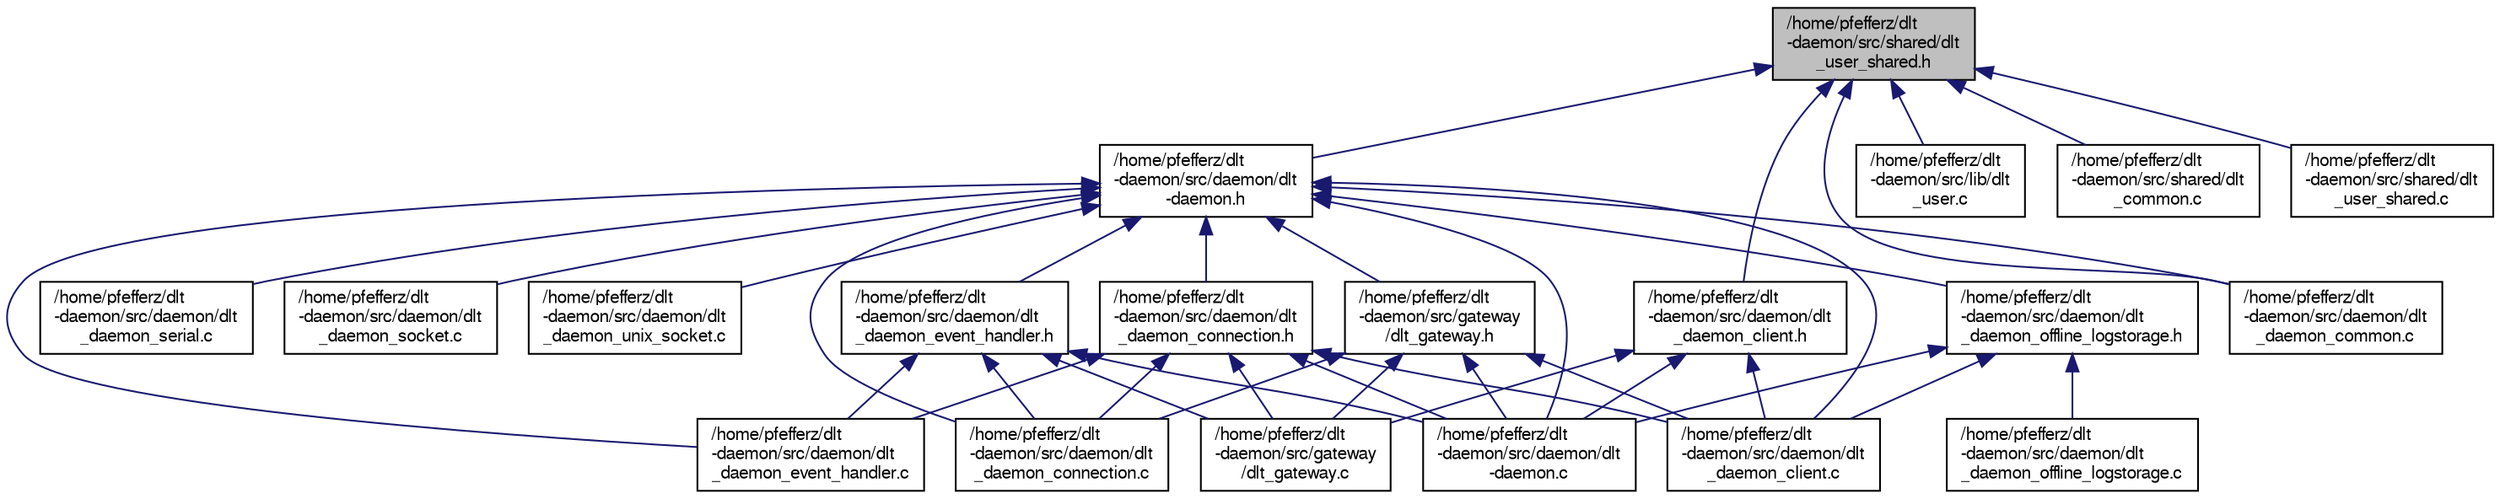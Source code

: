 digraph "/home/pfefferz/dlt-daemon/src/shared/dlt_user_shared.h"
{
  edge [fontname="FreeSans",fontsize="10",labelfontname="FreeSans",labelfontsize="10"];
  node [fontname="FreeSans",fontsize="10",shape=record];
  Node1 [label="/home/pfefferz/dlt\l-daemon/src/shared/dlt\l_user_shared.h",height=0.2,width=0.4,color="black", fillcolor="grey75", style="filled", fontcolor="black"];
  Node1 -> Node2 [dir="back",color="midnightblue",fontsize="10",style="solid",fontname="FreeSans"];
  Node2 [label="/home/pfefferz/dlt\l-daemon/src/daemon/dlt\l-daemon.h",height=0.2,width=0.4,color="black", fillcolor="white", style="filled",URL="$dlt-daemon_8h.html"];
  Node2 -> Node3 [dir="back",color="midnightblue",fontsize="10",style="solid",fontname="FreeSans"];
  Node3 [label="/home/pfefferz/dlt\l-daemon/src/daemon/dlt\l-daemon.c",height=0.2,width=0.4,color="black", fillcolor="white", style="filled",URL="$dlt-daemon_8c.html"];
  Node2 -> Node4 [dir="back",color="midnightblue",fontsize="10",style="solid",fontname="FreeSans"];
  Node4 [label="/home/pfefferz/dlt\l-daemon/src/daemon/dlt\l_daemon_connection.h",height=0.2,width=0.4,color="black", fillcolor="white", style="filled",URL="$dlt__daemon__connection_8h.html"];
  Node4 -> Node3 [dir="back",color="midnightblue",fontsize="10",style="solid",fontname="FreeSans"];
  Node4 -> Node5 [dir="back",color="midnightblue",fontsize="10",style="solid",fontname="FreeSans"];
  Node5 [label="/home/pfefferz/dlt\l-daemon/src/daemon/dlt\l_daemon_client.c",height=0.2,width=0.4,color="black", fillcolor="white", style="filled",URL="$dlt__daemon__client_8c.html"];
  Node4 -> Node6 [dir="back",color="midnightblue",fontsize="10",style="solid",fontname="FreeSans"];
  Node6 [label="/home/pfefferz/dlt\l-daemon/src/daemon/dlt\l_daemon_connection.c",height=0.2,width=0.4,color="black", fillcolor="white", style="filled",URL="$dlt__daemon__connection_8c.html"];
  Node4 -> Node7 [dir="back",color="midnightblue",fontsize="10",style="solid",fontname="FreeSans"];
  Node7 [label="/home/pfefferz/dlt\l-daemon/src/daemon/dlt\l_daemon_event_handler.c",height=0.2,width=0.4,color="black", fillcolor="white", style="filled",URL="$dlt__daemon__event__handler_8c.html"];
  Node4 -> Node8 [dir="back",color="midnightblue",fontsize="10",style="solid",fontname="FreeSans"];
  Node8 [label="/home/pfefferz/dlt\l-daemon/src/gateway\l/dlt_gateway.c",height=0.2,width=0.4,color="black", fillcolor="white", style="filled",URL="$dlt__gateway_8c.html"];
  Node2 -> Node9 [dir="back",color="midnightblue",fontsize="10",style="solid",fontname="FreeSans"];
  Node9 [label="/home/pfefferz/dlt\l-daemon/src/daemon/dlt\l_daemon_event_handler.h",height=0.2,width=0.4,color="black", fillcolor="white", style="filled",URL="$dlt__daemon__event__handler_8h.html"];
  Node9 -> Node3 [dir="back",color="midnightblue",fontsize="10",style="solid",fontname="FreeSans"];
  Node9 -> Node6 [dir="back",color="midnightblue",fontsize="10",style="solid",fontname="FreeSans"];
  Node9 -> Node7 [dir="back",color="midnightblue",fontsize="10",style="solid",fontname="FreeSans"];
  Node9 -> Node8 [dir="back",color="midnightblue",fontsize="10",style="solid",fontname="FreeSans"];
  Node2 -> Node10 [dir="back",color="midnightblue",fontsize="10",style="solid",fontname="FreeSans"];
  Node10 [label="/home/pfefferz/dlt\l-daemon/src/daemon/dlt\l_daemon_offline_logstorage.h",height=0.2,width=0.4,color="black", fillcolor="white", style="filled",URL="$dlt__daemon__offline__logstorage_8h.html"];
  Node10 -> Node3 [dir="back",color="midnightblue",fontsize="10",style="solid",fontname="FreeSans"];
  Node10 -> Node5 [dir="back",color="midnightblue",fontsize="10",style="solid",fontname="FreeSans"];
  Node10 -> Node11 [dir="back",color="midnightblue",fontsize="10",style="solid",fontname="FreeSans"];
  Node11 [label="/home/pfefferz/dlt\l-daemon/src/daemon/dlt\l_daemon_offline_logstorage.c",height=0.2,width=0.4,color="black", fillcolor="white", style="filled",URL="$dlt__daemon__offline__logstorage_8c.html"];
  Node2 -> Node5 [dir="back",color="midnightblue",fontsize="10",style="solid",fontname="FreeSans"];
  Node2 -> Node12 [dir="back",color="midnightblue",fontsize="10",style="solid",fontname="FreeSans"];
  Node12 [label="/home/pfefferz/dlt\l-daemon/src/daemon/dlt\l_daemon_common.c",height=0.2,width=0.4,color="black", fillcolor="white", style="filled",URL="$dlt__daemon__common_8c.html"];
  Node2 -> Node6 [dir="back",color="midnightblue",fontsize="10",style="solid",fontname="FreeSans"];
  Node2 -> Node7 [dir="back",color="midnightblue",fontsize="10",style="solid",fontname="FreeSans"];
  Node2 -> Node13 [dir="back",color="midnightblue",fontsize="10",style="solid",fontname="FreeSans"];
  Node13 [label="/home/pfefferz/dlt\l-daemon/src/daemon/dlt\l_daemon_serial.c",height=0.2,width=0.4,color="black", fillcolor="white", style="filled",URL="$dlt__daemon__serial_8c.html"];
  Node2 -> Node14 [dir="back",color="midnightblue",fontsize="10",style="solid",fontname="FreeSans"];
  Node14 [label="/home/pfefferz/dlt\l-daemon/src/daemon/dlt\l_daemon_socket.c",height=0.2,width=0.4,color="black", fillcolor="white", style="filled",URL="$dlt__daemon__socket_8c.html"];
  Node2 -> Node15 [dir="back",color="midnightblue",fontsize="10",style="solid",fontname="FreeSans"];
  Node15 [label="/home/pfefferz/dlt\l-daemon/src/daemon/dlt\l_daemon_unix_socket.c",height=0.2,width=0.4,color="black", fillcolor="white", style="filled",URL="$dlt__daemon__unix__socket_8c.html"];
  Node2 -> Node16 [dir="back",color="midnightblue",fontsize="10",style="solid",fontname="FreeSans"];
  Node16 [label="/home/pfefferz/dlt\l-daemon/src/gateway\l/dlt_gateway.h",height=0.2,width=0.4,color="black", fillcolor="white", style="filled",URL="$dlt__gateway_8h.html"];
  Node16 -> Node3 [dir="back",color="midnightblue",fontsize="10",style="solid",fontname="FreeSans"];
  Node16 -> Node5 [dir="back",color="midnightblue",fontsize="10",style="solid",fontname="FreeSans"];
  Node16 -> Node6 [dir="back",color="midnightblue",fontsize="10",style="solid",fontname="FreeSans"];
  Node16 -> Node8 [dir="back",color="midnightblue",fontsize="10",style="solid",fontname="FreeSans"];
  Node1 -> Node17 [dir="back",color="midnightblue",fontsize="10",style="solid",fontname="FreeSans"];
  Node17 [label="/home/pfefferz/dlt\l-daemon/src/daemon/dlt\l_daemon_client.h",height=0.2,width=0.4,color="black", fillcolor="white", style="filled",URL="$dlt__daemon__client_8h.html"];
  Node17 -> Node3 [dir="back",color="midnightblue",fontsize="10",style="solid",fontname="FreeSans"];
  Node17 -> Node5 [dir="back",color="midnightblue",fontsize="10",style="solid",fontname="FreeSans"];
  Node17 -> Node8 [dir="back",color="midnightblue",fontsize="10",style="solid",fontname="FreeSans"];
  Node1 -> Node12 [dir="back",color="midnightblue",fontsize="10",style="solid",fontname="FreeSans"];
  Node1 -> Node18 [dir="back",color="midnightblue",fontsize="10",style="solid",fontname="FreeSans"];
  Node18 [label="/home/pfefferz/dlt\l-daemon/src/lib/dlt\l_user.c",height=0.2,width=0.4,color="black", fillcolor="white", style="filled",URL="$dlt__user_8c.html"];
  Node1 -> Node19 [dir="back",color="midnightblue",fontsize="10",style="solid",fontname="FreeSans"];
  Node19 [label="/home/pfefferz/dlt\l-daemon/src/shared/dlt\l_common.c",height=0.2,width=0.4,color="black", fillcolor="white", style="filled",URL="$dlt__common_8c.html"];
  Node1 -> Node20 [dir="back",color="midnightblue",fontsize="10",style="solid",fontname="FreeSans"];
  Node20 [label="/home/pfefferz/dlt\l-daemon/src/shared/dlt\l_user_shared.c",height=0.2,width=0.4,color="black", fillcolor="white", style="filled",URL="$dlt__user__shared_8c.html"];
}
